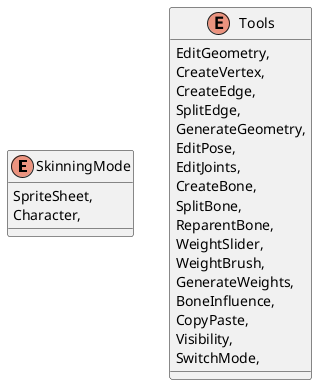 @startuml
enum SkinningMode {
    SpriteSheet,
    Character,
}
enum Tools {
    EditGeometry,
    CreateVertex,
    CreateEdge,
    SplitEdge,
    GenerateGeometry,
    EditPose,
    EditJoints,
    CreateBone,
    SplitBone,
    ReparentBone,
    WeightSlider,
    WeightBrush,
    GenerateWeights,
    BoneInfluence,
    CopyPaste,
    Visibility,
    SwitchMode,
}
@enduml
